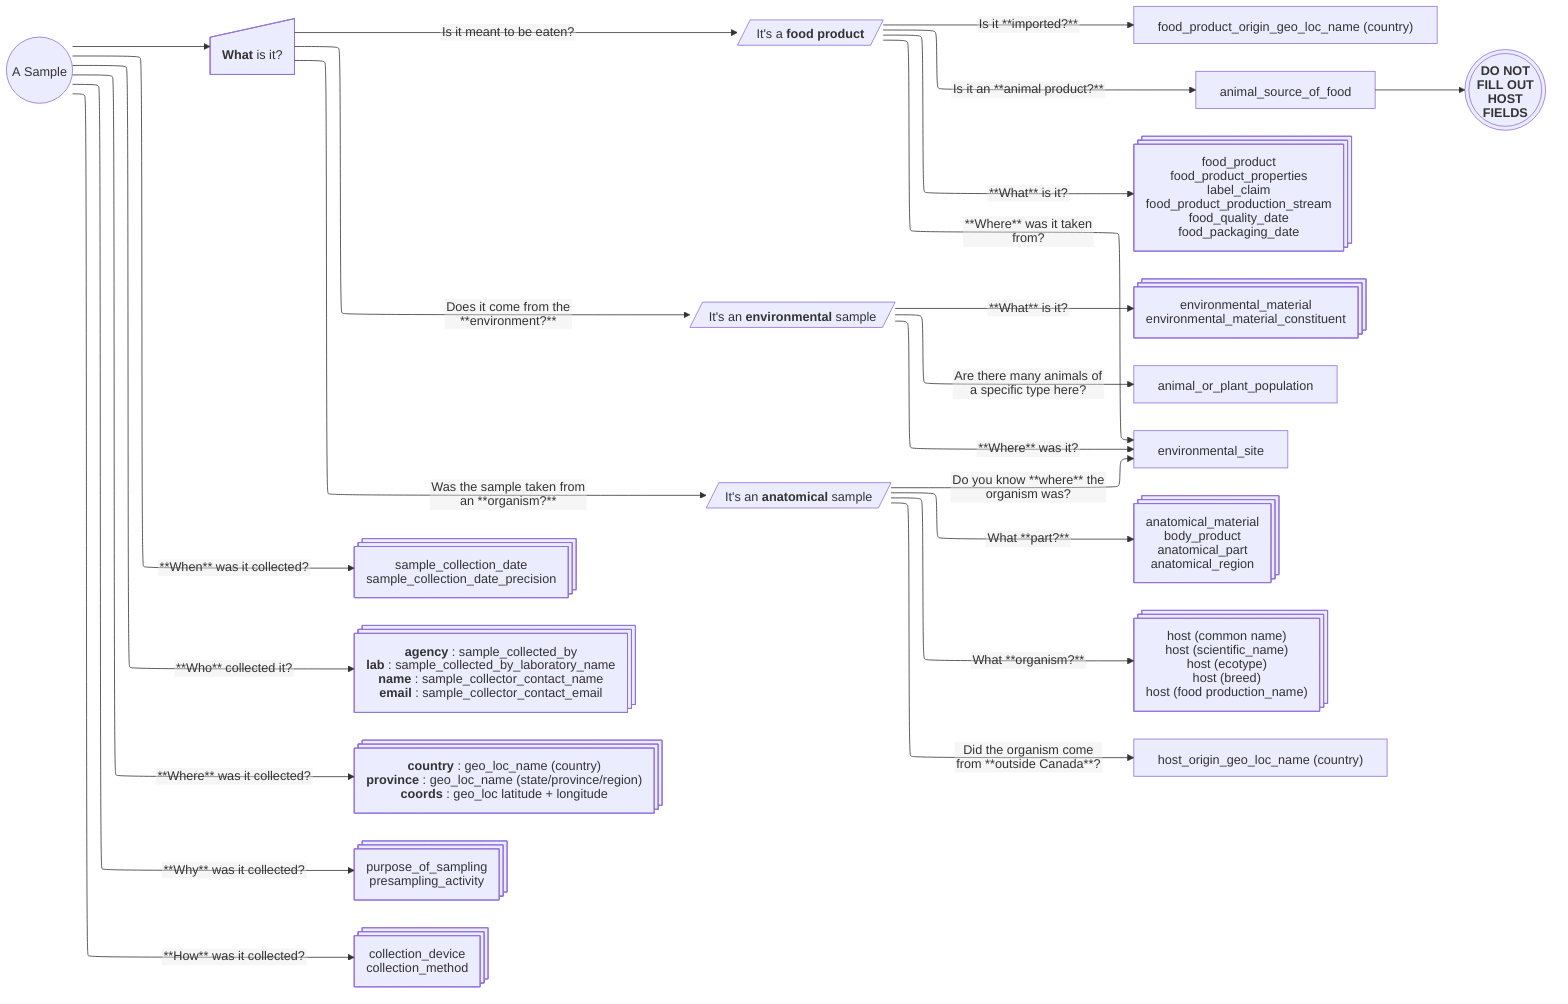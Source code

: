 ---
config:
    htmlLabels: false
    markdownAutoWrap: false
    flowchart:
      wrappingWidth: 1000
      defaultRenderer: elk
---
graph LR

sam@{shape: circle,  label: "A Sample"}
what@{shape: manual-input, label: "**What** is it?"}
when@{shape: procs, label: "sample_collection_date
                            sample_collection_date_precision"}
who@{shape: procs, label: "**agency**: sample_collected_by
                           **lab**: sample_collected_by_laboratory_name
                           **name**: sample_collector_contact_name
                           **email**: sample_collector_contact_email"}
where@{shape: procs, label: "**country**: geo_loc_name (country) 
                             **province**: geo_loc_name (state/province/region)
                             **coords**: geo_loc latitude + longitude"}
why@{shape: procs, label: "purpose_of_sampling 
                           presampling_activity"}
how@{shape: procs, label: "collection_device
                           collection_method"}

food@{shape: lean-r, label: "It's a **food product**"}
env@{shape: lean-r, label: "It's an **environmental** sample"}
ana@{shape: lean-r, label: "It's an **anatomical** sample"}

foodImport@{shape: proc, label: "food_product_origin_geo_loc_name (country)"}
foodSource@{shape: proc, label: "animal_source_of_food"}
foodFields@{shape: procs, label: "food_product
                                  food_product_properties 
                                  label_claim
                                  food_product_production_stream
                                  food_quality_date
                                  food_packaging_date"}
envWhat@{shape: procs, label: "environmental_material 
                               environmental_material_constituent"}
popField@{shape: proc, label: "animal_or_plant_population"}
envWhere@{shape: proc, label: "environmental_site"}
anaFields@{shape: procs, label: "anatomical_material
                                 body_product
                                 anatomical_part
                                 anatomical_region"}
hostFields@{shape: procs, label: "host (common name)
                                  host (scientific_name)
                                  host (ecotype)
                                  host (breed)
                                  host (food production_name)"}
hostOrigin@{shape: proc, label: "host_origin_geo_loc_name (country)"}

sam --> what -->|"Is it meant to be eaten?"| food -->|"Is it **imported?**"          | foodImport
                                             food -->|"**What** is it?"              | foodFields
                                             food -->|"**Where** was it taken from?" | envWhere
                                             food -->|"Is it an **animal product?**" | foodSource --> a@{shape: dbl-circ, label: "**DO NOT 
                                                                                                                                    FILL OUT 
                                                                                                                                    HOST 
                                                                                                                                    FIELDS**"}
        what -->|"Was the sample taken from an **organism?**"| ana -->|"What **part?**"                                | anaFields
                                                               ana -->|"What **organism?**"                            | hostFields
                                                               ana -->|"Do you know **where** the organism was?"       | envWhere
                                                               ana -->|"Did the organism come from **outside Canada**?"| hostOrigin
        what -->|"Does it come from the **environment?**"    | env -->|"**What** is it?"                                 | envWhat
                                                               env -->|"Are there many animals of a specific type here?" | popField
                                                               env -->|"**Where** was it?"                               | envWhere
sam  -->|"**When** was it collected?"  | when
sam  -->|"**Who** collected it?"       | who
sam  -->|"**Where** was it collected?" | where
sam  -->|"**Why** was it collected?"   | why
sam  -->|"**How** was it collected?"   | how